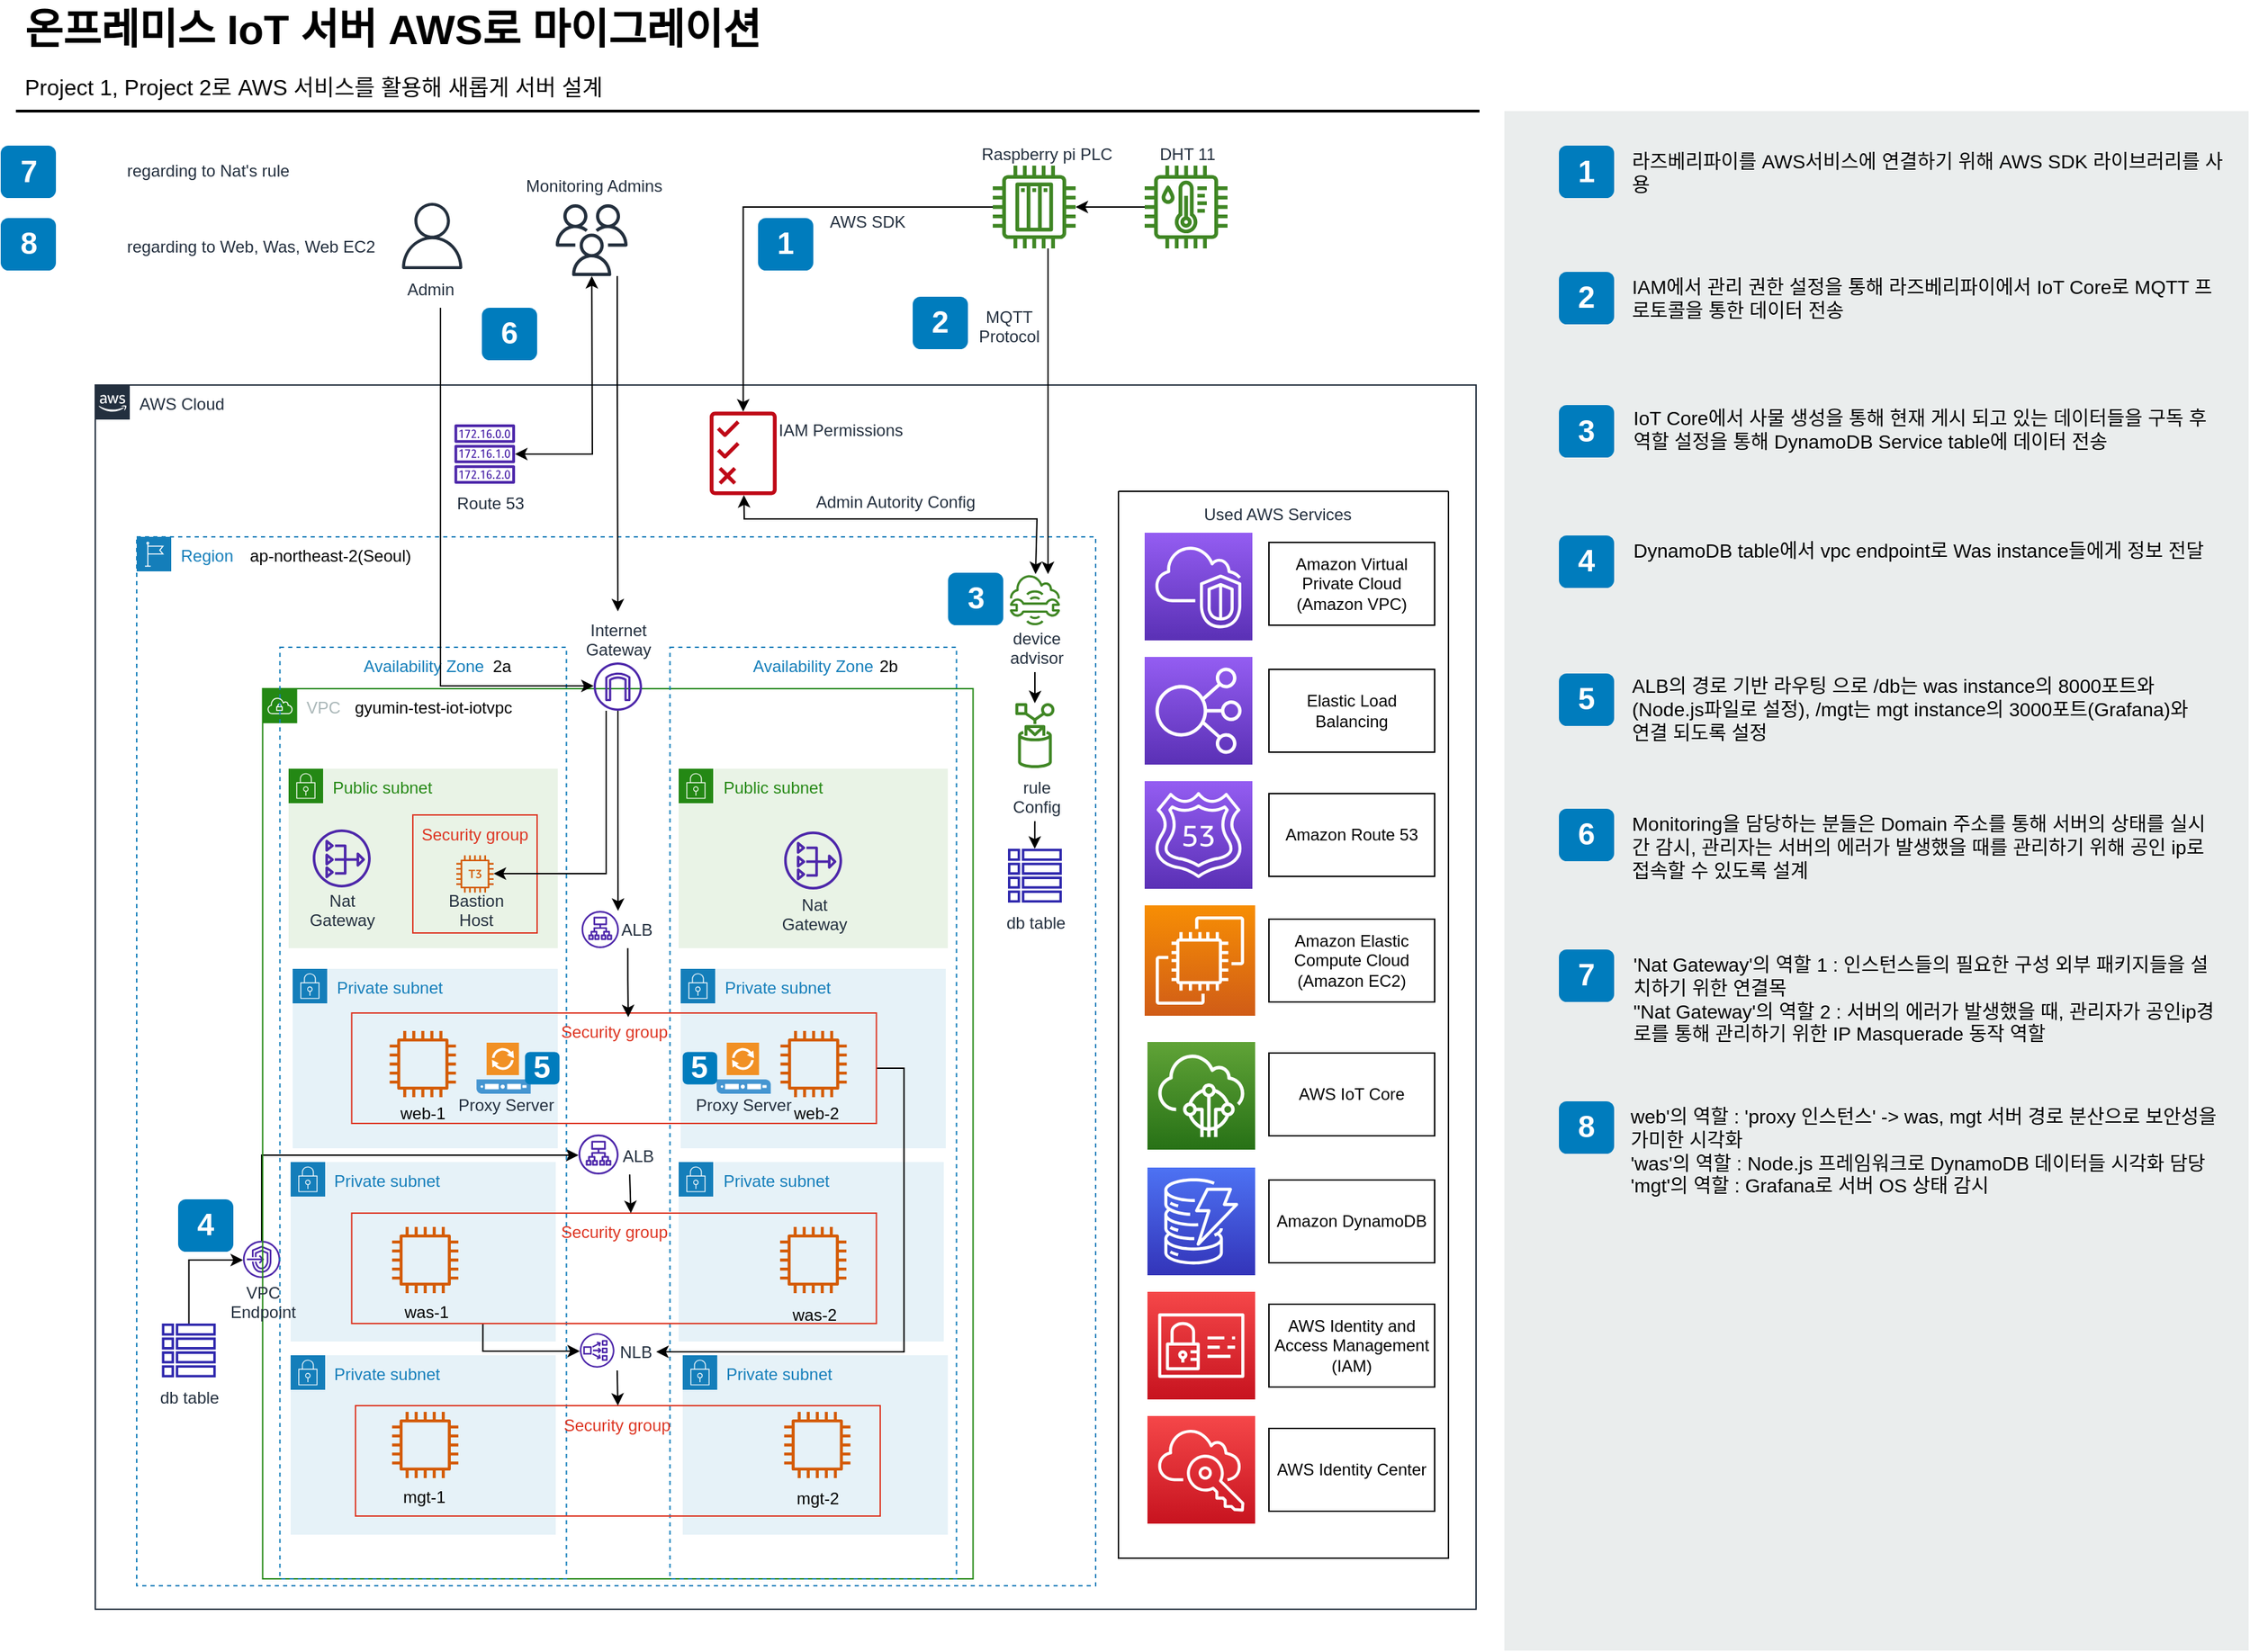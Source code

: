 <mxfile version="21.6.3" type="github">
  <diagram id="Ht1M8jgEwFfnCIfOTk4-" name="Page-1">
    <mxGraphModel dx="2575" dy="1125" grid="1" gridSize="10" guides="1" tooltips="1" connect="1" arrows="1" fold="1" page="1" pageScale="1" pageWidth="1169" pageHeight="827" math="0" shadow="0">
      <root>
        <mxCell id="0" />
        <mxCell id="1" parent="0" />
        <mxCell id="-QjtrjUzRDEMRZ5MF8oH-9" value="1" style="rounded=1;whiteSpace=wrap;html=1;fillColor=#007CBD;strokeColor=none;fontColor=#FFFFFF;fontStyle=1;fontSize=22;" parent="1" vertex="1">
          <mxGeometry x="590" y="222" width="40" height="38" as="geometry" />
        </mxCell>
        <mxCell id="-QjtrjUzRDEMRZ5MF8oH-47" value="온프레미스 IoT 서버 AWS로 마이그레이션" style="text;html=1;resizable=0;points=[];autosize=1;align=left;verticalAlign=top;spacingTop=-4;fontSize=30;fontStyle=1" parent="1" vertex="1">
          <mxGeometry x="56.5" y="64.5" width="590" height="40" as="geometry" />
        </mxCell>
        <mxCell id="-QjtrjUzRDEMRZ5MF8oH-48" value="Project 1, Project 2로 AWS 서비스를 활용해 새롭게 서버 설계" style="text;html=1;resizable=0;points=[];autosize=1;align=left;verticalAlign=top;spacingTop=-4;fontSize=16;" parent="1" vertex="1">
          <mxGeometry x="56.5" y="114.5" width="460" height="30" as="geometry" />
        </mxCell>
        <mxCell id="SCVMTBWpLvtzJIhz15lM-1" value="" style="line;strokeWidth=2;html=1;fontSize=14;" parent="1" vertex="1">
          <mxGeometry x="52.5" y="139.5" width="1060" height="10" as="geometry" />
        </mxCell>
        <mxCell id="7OVz4w7n9kzEPWy-4BBC-3" value="" style="rounded=0;whiteSpace=wrap;html=1;fillColor=#EAEDED;fontSize=22;fontColor=#FFFFFF;strokeColor=none;labelBackgroundColor=none;" parent="1" vertex="1">
          <mxGeometry x="1130.5" y="144.5" width="539" height="1115.5" as="geometry" />
        </mxCell>
        <mxCell id="7OVz4w7n9kzEPWy-4BBC-4" value="1" style="rounded=1;whiteSpace=wrap;html=1;fillColor=#007CBD;strokeColor=none;fontColor=#FFFFFF;fontStyle=1;fontSize=22;labelBackgroundColor=none;" parent="1" vertex="1">
          <mxGeometry x="1170" y="169.5" width="40" height="38" as="geometry" />
        </mxCell>
        <mxCell id="7OVz4w7n9kzEPWy-4BBC-5" value="2" style="rounded=1;whiteSpace=wrap;html=1;fillColor=#007CBD;strokeColor=none;fontColor=#FFFFFF;fontStyle=1;fontSize=22;labelBackgroundColor=none;" parent="1" vertex="1">
          <mxGeometry x="1170" y="261" width="40" height="38" as="geometry" />
        </mxCell>
        <mxCell id="7OVz4w7n9kzEPWy-4BBC-6" value="3" style="rounded=1;whiteSpace=wrap;html=1;fillColor=#007CBD;strokeColor=none;fontColor=#FFFFFF;fontStyle=1;fontSize=22;labelBackgroundColor=none;" parent="1" vertex="1">
          <mxGeometry x="1170" y="357.5" width="40" height="38" as="geometry" />
        </mxCell>
        <mxCell id="7OVz4w7n9kzEPWy-4BBC-7" value="4" style="rounded=1;whiteSpace=wrap;html=1;fillColor=#007CBD;strokeColor=none;fontColor=#FFFFFF;fontStyle=1;fontSize=22;labelBackgroundColor=none;" parent="1" vertex="1">
          <mxGeometry x="1170" y="452" width="40" height="38" as="geometry" />
        </mxCell>
        <mxCell id="7OVz4w7n9kzEPWy-4BBC-8" value="5" style="rounded=1;whiteSpace=wrap;html=1;fillColor=#007CBD;strokeColor=none;fontColor=#FFFFFF;fontStyle=1;fontSize=22;labelBackgroundColor=none;" parent="1" vertex="1">
          <mxGeometry x="1170" y="552" width="40" height="38" as="geometry" />
        </mxCell>
        <mxCell id="7OVz4w7n9kzEPWy-4BBC-9" value="6" style="rounded=1;whiteSpace=wrap;html=1;fillColor=#007CBD;strokeColor=none;fontColor=#FFFFFF;fontStyle=1;fontSize=22;labelBackgroundColor=none;" parent="1" vertex="1">
          <mxGeometry x="1170" y="650" width="40" height="38" as="geometry" />
        </mxCell>
        <mxCell id="7OVz4w7n9kzEPWy-4BBC-10" value="7" style="rounded=1;whiteSpace=wrap;html=1;fillColor=#007CBD;strokeColor=none;fontColor=#FFFFFF;fontStyle=1;fontSize=22;labelBackgroundColor=none;" parent="1" vertex="1">
          <mxGeometry x="1170" y="752" width="40" height="38" as="geometry" />
        </mxCell>
        <mxCell id="7OVz4w7n9kzEPWy-4BBC-11" value="8" style="rounded=1;whiteSpace=wrap;html=1;fillColor=#007CBD;strokeColor=none;fontColor=#FFFFFF;fontStyle=1;fontSize=22;labelBackgroundColor=none;" parent="1" vertex="1">
          <mxGeometry x="1170" y="862" width="40" height="38" as="geometry" />
        </mxCell>
        <mxCell id="RZCS8msr2GIvvRPchReN-28" value="&lt;div style=&quot;text-align: center;&quot;&gt;&lt;span style=&quot;background-color: initial;&quot;&gt;&lt;font color=&quot;#232f3e&quot;&gt;DHT 11&lt;/font&gt;&lt;/span&gt;&lt;/div&gt;" style="text;whiteSpace=wrap;html=1;" parent="1" vertex="1">
          <mxGeometry x="878.75" y="162" width="51.25" height="27" as="geometry" />
        </mxCell>
        <mxCell id="RZCS8msr2GIvvRPchReN-138" value="" style="shape=image;html=1;verticalAlign=top;verticalLabelPosition=bottom;labelBackgroundColor=#ffffff;imageAspect=0;aspect=fixed;image=https://cdn0.iconfinder.com/data/icons/software-engineering-and-video-gaming/512/87_notepad_report_card_result_presentation-128.png" parent="1" vertex="1">
          <mxGeometry x="81.5" y="216.5" width="49" height="49" as="geometry" />
        </mxCell>
        <mxCell id="RZCS8msr2GIvvRPchReN-139" value="&lt;div style=&quot;text-align: center;&quot;&gt;&lt;font color=&quot;#232f3e&quot;&gt;regarding to Web, Was, Web EC2&lt;/font&gt;&lt;/div&gt;" style="text;whiteSpace=wrap;html=1;" parent="1" vertex="1">
          <mxGeometry x="130.5" y="229" width="219.5" height="30" as="geometry" />
        </mxCell>
        <mxCell id="RZCS8msr2GIvvRPchReN-140" value="web&#39;의 역할 : &#39;proxy 인스턴스&#39; -&amp;gt; was, mgt 서버 경로 분산으로 보안성을 가미한 시각화&lt;br&gt;&#39;was&#39;의 역할 : Node.js 프레임워크로 DynamoDB 데이터들 시각화 담당&lt;br&gt;&#39;mgt&#39;의 역할 : Grafana로 서버 OS 상태 감시" style="text;html=1;align=left;verticalAlign=top;spacingTop=-4;fontSize=14;labelBackgroundColor=none;whiteSpace=wrap;" parent="1" vertex="1">
          <mxGeometry x="1219.5" y="862" width="440.5" height="98" as="geometry" />
        </mxCell>
        <mxCell id="RZCS8msr2GIvvRPchReN-143" value="AWS Cloud" style="points=[[0,0],[0.25,0],[0.5,0],[0.75,0],[1,0],[1,0.25],[1,0.5],[1,0.75],[1,1],[0.75,1],[0.5,1],[0.25,1],[0,1],[0,0.75],[0,0.5],[0,0.25]];outlineConnect=0;gradientColor=none;html=1;whiteSpace=wrap;fontSize=12;fontStyle=0;container=1;pointerEvents=0;collapsible=0;recursiveResize=0;shape=mxgraph.aws4.group;grIcon=mxgraph.aws4.group_aws_cloud_alt;strokeColor=#232F3E;fillColor=none;verticalAlign=top;align=left;spacingLeft=30;fontColor=#232F3E;dashed=0;" parent="1" vertex="1">
          <mxGeometry x="110" y="343" width="1000" height="887" as="geometry" />
        </mxCell>
        <mxCell id="RZCS8msr2GIvvRPchReN-144" value="Region" style="points=[[0,0],[0.25,0],[0.5,0],[0.75,0],[1,0],[1,0.25],[1,0.5],[1,0.75],[1,1],[0.75,1],[0.5,1],[0.25,1],[0,1],[0,0.75],[0,0.5],[0,0.25]];outlineConnect=0;gradientColor=none;html=1;whiteSpace=wrap;fontSize=12;fontStyle=0;container=1;pointerEvents=0;collapsible=0;recursiveResize=0;shape=mxgraph.aws4.group;grIcon=mxgraph.aws4.group_region;strokeColor=#147EBA;fillColor=none;verticalAlign=top;align=left;spacingLeft=30;fontColor=#147EBA;dashed=1;" parent="RZCS8msr2GIvvRPchReN-143" vertex="1">
          <mxGeometry x="30" y="110" width="694.5" height="760" as="geometry" />
        </mxCell>
        <mxCell id="RZCS8msr2GIvvRPchReN-195" value="&lt;div style=&quot;text-align: center;&quot;&gt;ap-northeast-2(Seoul)&lt;/div&gt;" style="text;whiteSpace=wrap;html=1;" parent="RZCS8msr2GIvvRPchReN-144" vertex="1">
          <mxGeometry x="80" width="120" height="27" as="geometry" />
        </mxCell>
        <mxCell id="6GPPdsSxO4ECFvlowUeQ-35" style="edgeStyle=orthogonalEdgeStyle;rounded=0;orthogonalLoop=1;jettySize=auto;html=1;" edge="1" parent="RZCS8msr2GIvvRPchReN-144" source="6GPPdsSxO4ECFvlowUeQ-12" target="6GPPdsSxO4ECFvlowUeQ-34">
          <mxGeometry relative="1" as="geometry">
            <Array as="points">
              <mxPoint x="38" y="524" />
            </Array>
          </mxGeometry>
        </mxCell>
        <mxCell id="6GPPdsSxO4ECFvlowUeQ-12" value="" style="sketch=0;outlineConnect=0;fontColor=#232F3E;gradientColor=none;fillColor=#2E27AD;strokeColor=none;dashed=0;verticalLabelPosition=bottom;verticalAlign=top;align=center;html=1;fontSize=12;fontStyle=0;aspect=fixed;pointerEvents=1;shape=mxgraph.aws4.table;" vertex="1" parent="RZCS8msr2GIvvRPchReN-144">
          <mxGeometry x="18.25" y="570" width="39" height="39" as="geometry" />
        </mxCell>
        <mxCell id="6GPPdsSxO4ECFvlowUeQ-21" value="&lt;div style=&quot;text-align: center;&quot;&gt;&lt;font color=&quot;#232f3e&quot;&gt;db table&lt;/font&gt;&lt;/div&gt;" style="text;whiteSpace=wrap;html=1;" vertex="1" parent="RZCS8msr2GIvvRPchReN-144">
          <mxGeometry x="15" y="610" width="45.5" height="27" as="geometry" />
        </mxCell>
        <mxCell id="6GPPdsSxO4ECFvlowUeQ-25" value="" style="sketch=0;outlineConnect=0;fontColor=#232F3E;gradientColor=none;fillColor=#2E27AD;strokeColor=none;dashed=0;verticalLabelPosition=bottom;verticalAlign=top;align=center;html=1;fontSize=12;fontStyle=0;aspect=fixed;pointerEvents=1;shape=mxgraph.aws4.table;" vertex="1" parent="RZCS8msr2GIvvRPchReN-144">
          <mxGeometry x="631" y="226" width="39" height="39" as="geometry" />
        </mxCell>
        <mxCell id="6GPPdsSxO4ECFvlowUeQ-26" value="&lt;div style=&quot;text-align: center;&quot;&gt;&lt;font color=&quot;#232f3e&quot;&gt;db table&lt;/font&gt;&lt;/div&gt;" style="text;whiteSpace=wrap;html=1;" vertex="1" parent="RZCS8msr2GIvvRPchReN-144">
          <mxGeometry x="627.75" y="266" width="45.5" height="27" as="geometry" />
        </mxCell>
        <mxCell id="6GPPdsSxO4ECFvlowUeQ-28" value="" style="sketch=0;outlineConnect=0;fontColor=#232F3E;gradientColor=none;fillColor=#3F8624;strokeColor=none;dashed=0;verticalLabelPosition=bottom;verticalAlign=top;align=center;html=1;fontSize=12;fontStyle=0;aspect=fixed;pointerEvents=1;shape=mxgraph.aws4.iot_core_device_advisor;" vertex="1" parent="RZCS8msr2GIvvRPchReN-144">
          <mxGeometry x="632.23" y="27" width="36.53" height="37" as="geometry" />
        </mxCell>
        <mxCell id="6GPPdsSxO4ECFvlowUeQ-88" style="edgeStyle=orthogonalEdgeStyle;rounded=0;orthogonalLoop=1;jettySize=auto;html=1;exitX=0.5;exitY=1;exitDx=0;exitDy=0;" edge="1" parent="RZCS8msr2GIvvRPchReN-144" source="6GPPdsSxO4ECFvlowUeQ-29" target="6GPPdsSxO4ECFvlowUeQ-87">
          <mxGeometry relative="1" as="geometry" />
        </mxCell>
        <mxCell id="6GPPdsSxO4ECFvlowUeQ-29" value="&lt;div style=&quot;text-align: center;&quot;&gt;&lt;font color=&quot;#232f3e&quot;&gt;device advisor&lt;/font&gt;&lt;/div&gt;" style="text;whiteSpace=wrap;html=1;" vertex="1" parent="RZCS8msr2GIvvRPchReN-144">
          <mxGeometry x="627.74" y="60" width="45.5" height="38" as="geometry" />
        </mxCell>
        <mxCell id="6GPPdsSxO4ECFvlowUeQ-73" style="edgeStyle=orthogonalEdgeStyle;rounded=0;orthogonalLoop=1;jettySize=auto;html=1;" edge="1" parent="RZCS8msr2GIvvRPchReN-144" source="6GPPdsSxO4ECFvlowUeQ-34" target="6GPPdsSxO4ECFvlowUeQ-51">
          <mxGeometry relative="1" as="geometry">
            <Array as="points">
              <mxPoint x="91" y="448" />
            </Array>
          </mxGeometry>
        </mxCell>
        <mxCell id="6GPPdsSxO4ECFvlowUeQ-34" value="" style="sketch=0;outlineConnect=0;fontColor=#232F3E;gradientColor=none;fillColor=#4D27AA;strokeColor=none;dashed=0;verticalLabelPosition=bottom;verticalAlign=top;align=center;html=1;fontSize=12;fontStyle=0;aspect=fixed;pointerEvents=1;shape=mxgraph.aws4.endpoints;" vertex="1" parent="RZCS8msr2GIvvRPchReN-144">
          <mxGeometry x="77" y="510" width="27" height="27" as="geometry" />
        </mxCell>
        <mxCell id="RZCS8msr2GIvvRPchReN-150" value="VPC" style="points=[[0,0],[0.25,0],[0.5,0],[0.75,0],[1,0],[1,0.25],[1,0.5],[1,0.75],[1,1],[0.75,1],[0.5,1],[0.25,1],[0,1],[0,0.75],[0,0.5],[0,0.25]];outlineConnect=0;gradientColor=none;html=1;whiteSpace=wrap;fontSize=12;fontStyle=0;container=1;pointerEvents=0;collapsible=0;recursiveResize=0;shape=mxgraph.aws4.group;grIcon=mxgraph.aws4.group_vpc;strokeColor=#248814;fillColor=none;verticalAlign=top;align=left;spacingLeft=30;fontColor=#AAB7B8;dashed=0;" parent="RZCS8msr2GIvvRPchReN-144" vertex="1">
          <mxGeometry x="91.22" y="110" width="514.5" height="645" as="geometry" />
        </mxCell>
        <mxCell id="RZCS8msr2GIvvRPchReN-146" value="Availability Zone" style="fillColor=none;strokeColor=#147EBA;dashed=1;verticalAlign=top;fontStyle=0;fontColor=#147EBA;whiteSpace=wrap;html=1;" parent="RZCS8msr2GIvvRPchReN-150" vertex="1">
          <mxGeometry x="12.51" y="-30" width="207.5" height="675" as="geometry" />
        </mxCell>
        <mxCell id="RZCS8msr2GIvvRPchReN-147" value="Public subnet" style="points=[[0,0],[0.25,0],[0.5,0],[0.75,0],[1,0],[1,0.25],[1,0.5],[1,0.75],[1,1],[0.75,1],[0.5,1],[0.25,1],[0,1],[0,0.75],[0,0.5],[0,0.25]];outlineConnect=0;gradientColor=none;html=1;whiteSpace=wrap;fontSize=12;fontStyle=0;container=1;pointerEvents=0;collapsible=0;recursiveResize=0;shape=mxgraph.aws4.group;grIcon=mxgraph.aws4.group_security_group;grStroke=0;strokeColor=#248814;fillColor=#E9F3E6;verticalAlign=top;align=left;spacingLeft=30;fontColor=#248814;dashed=0;" parent="RZCS8msr2GIvvRPchReN-150" vertex="1">
          <mxGeometry x="18.79" y="58" width="194.93" height="130" as="geometry" />
        </mxCell>
        <mxCell id="RZCS8msr2GIvvRPchReN-151" value="" style="sketch=0;outlineConnect=0;fontColor=#232F3E;gradientColor=none;fillColor=#4D27AA;strokeColor=none;dashed=0;verticalLabelPosition=bottom;verticalAlign=top;align=center;html=1;fontSize=12;fontStyle=0;aspect=fixed;pointerEvents=1;shape=mxgraph.aws4.nat_gateway;" parent="RZCS8msr2GIvvRPchReN-147" vertex="1">
          <mxGeometry x="17.47" y="44" width="42" height="42" as="geometry" />
        </mxCell>
        <mxCell id="RZCS8msr2GIvvRPchReN-152" value="Private subnet" style="points=[[0,0],[0.25,0],[0.5,0],[0.75,0],[1,0],[1,0.25],[1,0.5],[1,0.75],[1,1],[0.75,1],[0.5,1],[0.25,1],[0,1],[0,0.75],[0,0.5],[0,0.25]];outlineConnect=0;gradientColor=none;html=1;whiteSpace=wrap;fontSize=12;fontStyle=0;container=1;pointerEvents=0;collapsible=0;recursiveResize=0;shape=mxgraph.aws4.group;grIcon=mxgraph.aws4.group_security_group;grStroke=0;strokeColor=#147EBA;fillColor=#E6F2F8;verticalAlign=top;align=left;spacingLeft=30;fontColor=#147EBA;dashed=0;" parent="RZCS8msr2GIvvRPchReN-150" vertex="1">
          <mxGeometry x="21.72" y="203" width="192" height="130" as="geometry" />
        </mxCell>
        <mxCell id="RZCS8msr2GIvvRPchReN-175" value="" style="sketch=0;outlineConnect=0;fontColor=#232F3E;gradientColor=none;fillColor=#D45B07;strokeColor=none;dashed=0;verticalLabelPosition=bottom;verticalAlign=top;align=center;html=1;fontSize=12;fontStyle=0;aspect=fixed;pointerEvents=1;shape=mxgraph.aws4.instance2;" parent="RZCS8msr2GIvvRPchReN-152" vertex="1">
          <mxGeometry x="70.28" y="45" width="48" height="48" as="geometry" />
        </mxCell>
        <mxCell id="6GPPdsSxO4ECFvlowUeQ-4" value="&lt;div style=&quot;text-align: center;&quot;&gt;web-1&lt;br&gt;&lt;/div&gt;" style="text;whiteSpace=wrap;html=1;" vertex="1" parent="RZCS8msr2GIvvRPchReN-152">
          <mxGeometry x="76.53" y="91" width="35.5" height="27" as="geometry" />
        </mxCell>
        <mxCell id="RZCS8msr2GIvvRPchReN-153" value="Private subnet" style="points=[[0,0],[0.25,0],[0.5,0],[0.75,0],[1,0],[1,0.25],[1,0.5],[1,0.75],[1,1],[0.75,1],[0.5,1],[0.25,1],[0,1],[0,0.75],[0,0.5],[0,0.25]];outlineConnect=0;gradientColor=none;html=1;whiteSpace=wrap;fontSize=12;fontStyle=0;container=1;pointerEvents=0;collapsible=0;recursiveResize=0;shape=mxgraph.aws4.group;grIcon=mxgraph.aws4.group_security_group;grStroke=0;strokeColor=#147EBA;fillColor=#E6F2F8;verticalAlign=top;align=left;spacingLeft=30;fontColor=#147EBA;dashed=0;" parent="RZCS8msr2GIvvRPchReN-150" vertex="1">
          <mxGeometry x="20.26" y="343" width="192" height="130" as="geometry" />
        </mxCell>
        <mxCell id="RZCS8msr2GIvvRPchReN-176" value="" style="sketch=0;outlineConnect=0;fontColor=#232F3E;gradientColor=none;fillColor=#D45B07;strokeColor=none;dashed=0;verticalLabelPosition=bottom;verticalAlign=top;align=center;html=1;fontSize=12;fontStyle=0;aspect=fixed;pointerEvents=1;shape=mxgraph.aws4.instance2;" parent="RZCS8msr2GIvvRPchReN-153" vertex="1">
          <mxGeometry x="73.46" y="47" width="48" height="48" as="geometry" />
        </mxCell>
        <mxCell id="6GPPdsSxO4ECFvlowUeQ-9" value="&lt;div style=&quot;text-align: center;&quot;&gt;was-1&lt;/div&gt;" style="text;whiteSpace=wrap;html=1;" vertex="1" parent="RZCS8msr2GIvvRPchReN-153">
          <mxGeometry x="80.08" y="95" width="35.92" height="27" as="geometry" />
        </mxCell>
        <mxCell id="RZCS8msr2GIvvRPchReN-154" value="Private subnet" style="points=[[0,0],[0.25,0],[0.5,0],[0.75,0],[1,0],[1,0.25],[1,0.5],[1,0.75],[1,1],[0.75,1],[0.5,1],[0.25,1],[0,1],[0,0.75],[0,0.5],[0,0.25]];outlineConnect=0;gradientColor=none;html=1;whiteSpace=wrap;fontSize=12;fontStyle=0;container=1;pointerEvents=0;collapsible=0;recursiveResize=0;shape=mxgraph.aws4.group;grIcon=mxgraph.aws4.group_security_group;grStroke=0;strokeColor=#147EBA;fillColor=#E6F2F8;verticalAlign=top;align=left;spacingLeft=30;fontColor=#147EBA;dashed=0;" parent="RZCS8msr2GIvvRPchReN-150" vertex="1">
          <mxGeometry x="20.26" y="483" width="192" height="130" as="geometry" />
        </mxCell>
        <mxCell id="RZCS8msr2GIvvRPchReN-177" value="" style="sketch=0;outlineConnect=0;fontColor=#232F3E;gradientColor=none;fillColor=#D45B07;strokeColor=none;dashed=0;verticalLabelPosition=bottom;verticalAlign=top;align=center;html=1;fontSize=12;fontStyle=0;aspect=fixed;pointerEvents=1;shape=mxgraph.aws4.instance2;" parent="RZCS8msr2GIvvRPchReN-154" vertex="1">
          <mxGeometry x="73.46" y="41" width="48" height="48" as="geometry" />
        </mxCell>
        <mxCell id="6GPPdsSxO4ECFvlowUeQ-37" value="&lt;div style=&quot;text-align: center;&quot;&gt;mgt&lt;span style=&quot;background-color: initial;&quot;&gt;-1&lt;/span&gt;&lt;/div&gt;" style="text;whiteSpace=wrap;html=1;" vertex="1" parent="RZCS8msr2GIvvRPchReN-154">
          <mxGeometry x="79.5" y="89" width="35.92" height="27" as="geometry" />
        </mxCell>
        <mxCell id="RZCS8msr2GIvvRPchReN-167" value="" style="sketch=0;outlineConnect=0;fontColor=#232F3E;gradientColor=none;fillColor=#4D27AA;strokeColor=none;dashed=0;verticalLabelPosition=bottom;verticalAlign=top;align=center;html=1;fontSize=12;fontStyle=0;aspect=fixed;pointerEvents=1;shape=mxgraph.aws4.application_load_balancer;" parent="RZCS8msr2GIvvRPchReN-150" vertex="1">
          <mxGeometry x="231" y="161" width="27" height="27" as="geometry" />
        </mxCell>
        <mxCell id="RZCS8msr2GIvvRPchReN-178" value="Availability Zone" style="fillColor=none;strokeColor=#147EBA;dashed=1;verticalAlign=top;fontStyle=0;fontColor=#147EBA;whiteSpace=wrap;html=1;" parent="RZCS8msr2GIvvRPchReN-150" vertex="1">
          <mxGeometry x="295" y="-30" width="207.5" height="675" as="geometry" />
        </mxCell>
        <mxCell id="RZCS8msr2GIvvRPchReN-187" value="Public subnet" style="points=[[0,0],[0.25,0],[0.5,0],[0.75,0],[1,0],[1,0.25],[1,0.5],[1,0.75],[1,1],[0.75,1],[0.5,1],[0.25,1],[0,1],[0,0.75],[0,0.5],[0,0.25]];outlineConnect=0;gradientColor=none;html=1;whiteSpace=wrap;fontSize=12;fontStyle=0;container=1;pointerEvents=0;collapsible=0;recursiveResize=0;shape=mxgraph.aws4.group;grIcon=mxgraph.aws4.group_security_group;grStroke=0;strokeColor=#248814;fillColor=#E9F3E6;verticalAlign=top;align=left;spacingLeft=30;fontColor=#248814;dashed=0;" parent="RZCS8msr2GIvvRPchReN-150" vertex="1">
          <mxGeometry x="301.28" y="58" width="194.93" height="130" as="geometry" />
        </mxCell>
        <mxCell id="RZCS8msr2GIvvRPchReN-188" value="" style="sketch=0;outlineConnect=0;fontColor=#232F3E;gradientColor=none;fillColor=#4D27AA;strokeColor=none;dashed=0;verticalLabelPosition=bottom;verticalAlign=top;align=center;html=1;fontSize=12;fontStyle=0;aspect=fixed;pointerEvents=1;shape=mxgraph.aws4.nat_gateway;" parent="RZCS8msr2GIvvRPchReN-187" vertex="1">
          <mxGeometry x="76.39" y="45.5" width="42" height="42" as="geometry" />
        </mxCell>
        <mxCell id="6GPPdsSxO4ECFvlowUeQ-92" value="&lt;div style=&quot;text-align: center;&quot;&gt;&lt;font color=&quot;#232f3e&quot;&gt;Nat Gateway&lt;/font&gt;&lt;/div&gt;" style="text;whiteSpace=wrap;html=1;" vertex="1" parent="RZCS8msr2GIvvRPchReN-187">
          <mxGeometry x="67.39" y="85" width="60" height="37" as="geometry" />
        </mxCell>
        <mxCell id="RZCS8msr2GIvvRPchReN-189" value="Private subnet" style="points=[[0,0],[0.25,0],[0.5,0],[0.75,0],[1,0],[1,0.25],[1,0.5],[1,0.75],[1,1],[0.75,1],[0.5,1],[0.25,1],[0,1],[0,0.75],[0,0.5],[0,0.25]];outlineConnect=0;gradientColor=none;html=1;whiteSpace=wrap;fontSize=12;fontStyle=0;container=1;pointerEvents=0;collapsible=0;recursiveResize=0;shape=mxgraph.aws4.group;grIcon=mxgraph.aws4.group_security_group;grStroke=0;strokeColor=#147EBA;fillColor=#E6F2F8;verticalAlign=top;align=left;spacingLeft=30;fontColor=#147EBA;dashed=0;" parent="RZCS8msr2GIvvRPchReN-150" vertex="1">
          <mxGeometry x="302.74" y="203" width="192" height="130" as="geometry" />
        </mxCell>
        <mxCell id="RZCS8msr2GIvvRPchReN-190" value="" style="sketch=0;outlineConnect=0;fontColor=#232F3E;gradientColor=none;fillColor=#D45B07;strokeColor=none;dashed=0;verticalLabelPosition=bottom;verticalAlign=top;align=center;html=1;fontSize=12;fontStyle=0;aspect=fixed;pointerEvents=1;shape=mxgraph.aws4.instance2;" parent="RZCS8msr2GIvvRPchReN-189" vertex="1">
          <mxGeometry x="72.28" y="45" width="48" height="48" as="geometry" />
        </mxCell>
        <mxCell id="6GPPdsSxO4ECFvlowUeQ-5" value="&lt;div style=&quot;text-align: center;&quot;&gt;web-2&lt;br&gt;&lt;/div&gt;" style="text;whiteSpace=wrap;html=1;" vertex="1" parent="RZCS8msr2GIvvRPchReN-189">
          <mxGeometry x="79.72" y="91" width="35.5" height="27" as="geometry" />
        </mxCell>
        <mxCell id="RZCS8msr2GIvvRPchReN-191" value="Private subnet" style="points=[[0,0],[0.25,0],[0.5,0],[0.75,0],[1,0],[1,0.25],[1,0.5],[1,0.75],[1,1],[0.75,1],[0.5,1],[0.25,1],[0,1],[0,0.75],[0,0.5],[0,0.25]];outlineConnect=0;gradientColor=none;html=1;whiteSpace=wrap;fontSize=12;fontStyle=0;container=1;pointerEvents=0;collapsible=0;recursiveResize=0;shape=mxgraph.aws4.group;grIcon=mxgraph.aws4.group_security_group;grStroke=0;strokeColor=#147EBA;fillColor=#E6F2F8;verticalAlign=top;align=left;spacingLeft=30;fontColor=#147EBA;dashed=0;" parent="RZCS8msr2GIvvRPchReN-150" vertex="1">
          <mxGeometry x="301.28" y="343" width="192" height="130" as="geometry" />
        </mxCell>
        <mxCell id="RZCS8msr2GIvvRPchReN-192" value="" style="sketch=0;outlineConnect=0;fontColor=#232F3E;gradientColor=none;fillColor=#D45B07;strokeColor=none;dashed=0;verticalLabelPosition=bottom;verticalAlign=top;align=center;html=1;fontSize=12;fontStyle=0;aspect=fixed;pointerEvents=1;shape=mxgraph.aws4.instance2;" parent="RZCS8msr2GIvvRPchReN-191" vertex="1">
          <mxGeometry x="73.46" y="47" width="48" height="48" as="geometry" />
        </mxCell>
        <mxCell id="RZCS8msr2GIvvRPchReN-193" value="Private subnet" style="points=[[0,0],[0.25,0],[0.5,0],[0.75,0],[1,0],[1,0.25],[1,0.5],[1,0.75],[1,1],[0.75,1],[0.5,1],[0.25,1],[0,1],[0,0.75],[0,0.5],[0,0.25]];outlineConnect=0;gradientColor=none;html=1;whiteSpace=wrap;fontSize=12;fontStyle=0;container=1;pointerEvents=0;collapsible=0;recursiveResize=0;shape=mxgraph.aws4.group;grIcon=mxgraph.aws4.group_security_group;grStroke=0;strokeColor=#147EBA;fillColor=#E6F2F8;verticalAlign=top;align=left;spacingLeft=30;fontColor=#147EBA;dashed=0;" parent="RZCS8msr2GIvvRPchReN-150" vertex="1">
          <mxGeometry x="304.21" y="483" width="192" height="130" as="geometry" />
        </mxCell>
        <mxCell id="RZCS8msr2GIvvRPchReN-194" value="" style="sketch=0;outlineConnect=0;fontColor=#232F3E;gradientColor=none;fillColor=#D45B07;strokeColor=none;dashed=0;verticalLabelPosition=bottom;verticalAlign=top;align=center;html=1;fontSize=12;fontStyle=0;aspect=fixed;pointerEvents=1;shape=mxgraph.aws4.instance2;" parent="RZCS8msr2GIvvRPchReN-193" vertex="1">
          <mxGeometry x="73.46" y="41" width="48" height="48" as="geometry" />
        </mxCell>
        <mxCell id="6GPPdsSxO4ECFvlowUeQ-38" value="&lt;div style=&quot;text-align: center;&quot;&gt;mgt&lt;span style=&quot;background-color: initial;&quot;&gt;-2&lt;/span&gt;&lt;/div&gt;" style="text;whiteSpace=wrap;html=1;" vertex="1" parent="RZCS8msr2GIvvRPchReN-193">
          <mxGeometry x="81.04" y="90" width="35.92" height="27" as="geometry" />
        </mxCell>
        <mxCell id="6GPPdsSxO4ECFvlowUeQ-1" value="&lt;div style=&quot;text-align: center;&quot;&gt;2a&lt;/div&gt;" style="text;whiteSpace=wrap;html=1;" vertex="1" parent="RZCS8msr2GIvvRPchReN-150">
          <mxGeometry x="164.5" y="-30" width="20" height="27" as="geometry" />
        </mxCell>
        <mxCell id="6GPPdsSxO4ECFvlowUeQ-3" value="&lt;div style=&quot;text-align: center;&quot;&gt;gyumin-test-iot-iotvpc&lt;br&gt;&lt;/div&gt;" style="text;whiteSpace=wrap;html=1;" vertex="1" parent="RZCS8msr2GIvvRPchReN-150">
          <mxGeometry x="64.5" width="125.5" height="27" as="geometry" />
        </mxCell>
        <mxCell id="6GPPdsSxO4ECFvlowUeQ-74" style="edgeStyle=orthogonalEdgeStyle;rounded=0;orthogonalLoop=1;jettySize=auto;html=1;exitX=1;exitY=0.5;exitDx=0;exitDy=0;entryX=1;entryY=0.5;entryDx=0;entryDy=0;" edge="1" parent="RZCS8msr2GIvvRPchReN-150" source="6GPPdsSxO4ECFvlowUeQ-7" target="6GPPdsSxO4ECFvlowUeQ-54">
          <mxGeometry relative="1" as="geometry" />
        </mxCell>
        <mxCell id="6GPPdsSxO4ECFvlowUeQ-7" value="Security group" style="fillColor=none;strokeColor=#DD3522;verticalAlign=top;fontStyle=0;fontColor=#DD3522;whiteSpace=wrap;html=1;" vertex="1" parent="RZCS8msr2GIvvRPchReN-150">
          <mxGeometry x="64.5" y="235" width="380" height="80" as="geometry" />
        </mxCell>
        <mxCell id="6GPPdsSxO4ECFvlowUeQ-36" value="&lt;div style=&quot;text-align: center;&quot;&gt;was-2&lt;/div&gt;" style="text;whiteSpace=wrap;html=1;" vertex="1" parent="RZCS8msr2GIvvRPchReN-150">
          <mxGeometry x="382.25" y="440" width="35.92" height="27" as="geometry" />
        </mxCell>
        <mxCell id="6GPPdsSxO4ECFvlowUeQ-79" style="edgeStyle=orthogonalEdgeStyle;rounded=0;orthogonalLoop=1;jettySize=auto;html=1;exitX=0.25;exitY=1;exitDx=0;exitDy=0;" edge="1" parent="RZCS8msr2GIvvRPchReN-150" source="6GPPdsSxO4ECFvlowUeQ-39" target="6GPPdsSxO4ECFvlowUeQ-50">
          <mxGeometry relative="1" as="geometry">
            <Array as="points">
              <mxPoint x="159" y="480" />
            </Array>
          </mxGeometry>
        </mxCell>
        <mxCell id="6GPPdsSxO4ECFvlowUeQ-39" value="Security group" style="fillColor=none;strokeColor=#DD3522;verticalAlign=top;fontStyle=0;fontColor=#DD3522;whiteSpace=wrap;html=1;" vertex="1" parent="RZCS8msr2GIvvRPchReN-150">
          <mxGeometry x="64.5" y="380" width="380" height="80" as="geometry" />
        </mxCell>
        <mxCell id="6GPPdsSxO4ECFvlowUeQ-40" value="Security group" style="fillColor=none;strokeColor=#DD3522;verticalAlign=top;fontStyle=0;fontColor=#DD3522;whiteSpace=wrap;html=1;" vertex="1" parent="RZCS8msr2GIvvRPchReN-150">
          <mxGeometry x="67.25" y="519.5" width="380" height="80" as="geometry" />
        </mxCell>
        <mxCell id="6GPPdsSxO4ECFvlowUeQ-2" value="&lt;div style=&quot;text-align: center;&quot;&gt;2b&lt;/div&gt;" style="text;whiteSpace=wrap;html=1;" vertex="1" parent="RZCS8msr2GIvvRPchReN-150">
          <mxGeometry x="444.5" y="-30" width="20" height="27" as="geometry" />
        </mxCell>
        <mxCell id="6GPPdsSxO4ECFvlowUeQ-50" value="" style="sketch=0;outlineConnect=0;fontColor=#232F3E;gradientColor=none;fillColor=#4D27AA;strokeColor=none;dashed=0;verticalLabelPosition=bottom;verticalAlign=top;align=center;html=1;fontSize=12;fontStyle=0;aspect=fixed;pointerEvents=1;shape=mxgraph.aws4.network_load_balancer;" vertex="1" parent="RZCS8msr2GIvvRPchReN-150">
          <mxGeometry x="229.75" y="467" width="25" height="25" as="geometry" />
        </mxCell>
        <mxCell id="6GPPdsSxO4ECFvlowUeQ-51" value="" style="sketch=0;outlineConnect=0;fontColor=#232F3E;gradientColor=none;fillColor=#4D27AA;strokeColor=none;dashed=0;verticalLabelPosition=bottom;verticalAlign=top;align=center;html=1;fontSize=12;fontStyle=0;aspect=fixed;pointerEvents=1;shape=mxgraph.aws4.application_load_balancer;" vertex="1" parent="RZCS8msr2GIvvRPchReN-150">
          <mxGeometry x="228.75" y="323" width="29" height="29" as="geometry" />
        </mxCell>
        <mxCell id="6GPPdsSxO4ECFvlowUeQ-71" style="edgeStyle=orthogonalEdgeStyle;rounded=0;orthogonalLoop=1;jettySize=auto;html=1;exitX=0.25;exitY=1;exitDx=0;exitDy=0;entryX=0.527;entryY=0.038;entryDx=0;entryDy=0;entryPerimeter=0;" edge="1" parent="RZCS8msr2GIvvRPchReN-150" source="6GPPdsSxO4ECFvlowUeQ-52" target="6GPPdsSxO4ECFvlowUeQ-7">
          <mxGeometry relative="1" as="geometry" />
        </mxCell>
        <mxCell id="6GPPdsSxO4ECFvlowUeQ-52" value="&lt;div style=&quot;text-align: center;&quot;&gt;&lt;font color=&quot;#232f3e&quot;&gt;ALB&lt;/font&gt;&lt;/div&gt;" style="text;whiteSpace=wrap;html=1;" vertex="1" parent="RZCS8msr2GIvvRPchReN-150">
          <mxGeometry x="257.38" y="161" width="28.25" height="27" as="geometry" />
        </mxCell>
        <mxCell id="6GPPdsSxO4ECFvlowUeQ-72" style="edgeStyle=orthogonalEdgeStyle;rounded=0;orthogonalLoop=1;jettySize=auto;html=1;exitX=0.25;exitY=1;exitDx=0;exitDy=0;entryX=0.532;entryY=0;entryDx=0;entryDy=0;entryPerimeter=0;" edge="1" parent="RZCS8msr2GIvvRPchReN-150" source="6GPPdsSxO4ECFvlowUeQ-53" target="6GPPdsSxO4ECFvlowUeQ-39">
          <mxGeometry relative="1" as="geometry" />
        </mxCell>
        <mxCell id="6GPPdsSxO4ECFvlowUeQ-53" value="&lt;div style=&quot;text-align: center;&quot;&gt;&lt;font color=&quot;#232f3e&quot;&gt;ALB&lt;/font&gt;&lt;/div&gt;" style="text;whiteSpace=wrap;html=1;" vertex="1" parent="RZCS8msr2GIvvRPchReN-150">
          <mxGeometry x="258.75" y="325" width="28.25" height="27" as="geometry" />
        </mxCell>
        <mxCell id="6GPPdsSxO4ECFvlowUeQ-61" style="edgeStyle=orthogonalEdgeStyle;rounded=0;orthogonalLoop=1;jettySize=auto;html=1;exitX=0;exitY=1;exitDx=0;exitDy=0;entryX=0.5;entryY=0;entryDx=0;entryDy=0;" edge="1" parent="RZCS8msr2GIvvRPchReN-150" source="6GPPdsSxO4ECFvlowUeQ-54" target="6GPPdsSxO4ECFvlowUeQ-40">
          <mxGeometry relative="1" as="geometry" />
        </mxCell>
        <mxCell id="6GPPdsSxO4ECFvlowUeQ-54" value="&lt;div style=&quot;text-align: center;&quot;&gt;&lt;font color=&quot;#232f3e&quot;&gt;NLB&lt;/font&gt;&lt;/div&gt;" style="text;whiteSpace=wrap;html=1;" vertex="1" parent="RZCS8msr2GIvvRPchReN-150">
          <mxGeometry x="256.75" y="467" width="28.25" height="27" as="geometry" />
        </mxCell>
        <mxCell id="6GPPdsSxO4ECFvlowUeQ-91" value="&lt;div style=&quot;text-align: center;&quot;&gt;&lt;font color=&quot;#232f3e&quot;&gt;Nat Gateway&lt;/font&gt;&lt;/div&gt;" style="text;whiteSpace=wrap;html=1;" vertex="1" parent="RZCS8msr2GIvvRPchReN-150">
          <mxGeometry x="27.25" y="140" width="60" height="37" as="geometry" />
        </mxCell>
        <mxCell id="6GPPdsSxO4ECFvlowUeQ-112" value="&lt;div style=&quot;text-align: center;&quot;&gt;&lt;font color=&quot;#232f3e&quot;&gt;VPC Endpoint&lt;/font&gt;&lt;/div&gt;" style="text;whiteSpace=wrap;html=1;" vertex="1" parent="RZCS8msr2GIvvRPchReN-150">
          <mxGeometry x="-25.24" y="424" width="45.5" height="43" as="geometry" />
        </mxCell>
        <mxCell id="6GPPdsSxO4ECFvlowUeQ-121" value="" style="shadow=0;dashed=0;html=1;strokeColor=none;fillColor=#4495D1;labelPosition=center;verticalLabelPosition=bottom;verticalAlign=top;align=center;outlineConnect=0;shape=mxgraph.veeam.proxy_server;" vertex="1" parent="RZCS8msr2GIvvRPchReN-150">
          <mxGeometry x="154.89" y="256.5" width="39.22" height="37" as="geometry" />
        </mxCell>
        <mxCell id="6GPPdsSxO4ECFvlowUeQ-122" value="" style="shadow=0;dashed=0;html=1;strokeColor=none;fillColor=#4495D1;labelPosition=center;verticalLabelPosition=bottom;verticalAlign=top;align=center;outlineConnect=0;shape=mxgraph.veeam.proxy_server;" vertex="1" parent="RZCS8msr2GIvvRPchReN-150">
          <mxGeometry x="328.78" y="256.5" width="39.22" height="37" as="geometry" />
        </mxCell>
        <mxCell id="6GPPdsSxO4ECFvlowUeQ-123" value="&lt;div style=&quot;text-align: center;&quot;&gt;&lt;font color=&quot;#232f3e&quot;&gt;Proxy Server&lt;/font&gt;&lt;/div&gt;" style="text;whiteSpace=wrap;html=1;" vertex="1" parent="RZCS8msr2GIvvRPchReN-150">
          <mxGeometry x="139.97" y="288" width="73.75" height="27" as="geometry" />
        </mxCell>
        <mxCell id="6GPPdsSxO4ECFvlowUeQ-124" value="&lt;div style=&quot;text-align: center;&quot;&gt;&lt;font color=&quot;#232f3e&quot;&gt;Proxy Server&lt;/font&gt;&lt;/div&gt;" style="text;whiteSpace=wrap;html=1;" vertex="1" parent="RZCS8msr2GIvvRPchReN-150">
          <mxGeometry x="311.52" y="288" width="73.75" height="27" as="geometry" />
        </mxCell>
        <mxCell id="6GPPdsSxO4ECFvlowUeQ-116" value="5" style="rounded=1;whiteSpace=wrap;html=1;fillColor=#007CBD;strokeColor=none;fontColor=#FFFFFF;fontStyle=1;fontSize=22;labelBackgroundColor=none;" vertex="1" parent="RZCS8msr2GIvvRPchReN-150">
          <mxGeometry x="304.21" y="263.25" width="25" height="23.5" as="geometry" />
        </mxCell>
        <mxCell id="6GPPdsSxO4ECFvlowUeQ-126" value="5" style="rounded=1;whiteSpace=wrap;html=1;fillColor=#007CBD;strokeColor=none;fontColor=#FFFFFF;fontStyle=1;fontSize=22;labelBackgroundColor=none;" vertex="1" parent="RZCS8msr2GIvvRPchReN-150">
          <mxGeometry x="190.0" y="263.25" width="25" height="23.5" as="geometry" />
        </mxCell>
        <mxCell id="6GPPdsSxO4ECFvlowUeQ-143" value="Security group" style="fillColor=none;strokeColor=#DD3522;verticalAlign=top;fontStyle=0;fontColor=#DD3522;whiteSpace=wrap;html=1;" vertex="1" parent="RZCS8msr2GIvvRPchReN-150">
          <mxGeometry x="108.78" y="91.5" width="90" height="85.5" as="geometry" />
        </mxCell>
        <mxCell id="6GPPdsSxO4ECFvlowUeQ-146" value="" style="sketch=0;outlineConnect=0;fontColor=#232F3E;gradientColor=none;fillColor=#D45B07;strokeColor=none;dashed=0;verticalLabelPosition=bottom;verticalAlign=top;align=center;html=1;fontSize=12;fontStyle=0;aspect=fixed;pointerEvents=1;shape=mxgraph.aws4.t3_instance;" vertex="1" parent="RZCS8msr2GIvvRPchReN-150">
          <mxGeometry x="140.28" y="120.75" width="27" height="27" as="geometry" />
        </mxCell>
        <mxCell id="6GPPdsSxO4ECFvlowUeQ-147" value="&lt;div style=&quot;text-align: center;&quot;&gt;&lt;font color=&quot;#232f3e&quot;&gt;Bastion Host&lt;/font&gt;&lt;/div&gt;" style="text;whiteSpace=wrap;html=1;" vertex="1" parent="RZCS8msr2GIvvRPchReN-150">
          <mxGeometry x="123.78" y="140" width="60" height="37" as="geometry" />
        </mxCell>
        <mxCell id="6GPPdsSxO4ECFvlowUeQ-68" style="edgeStyle=orthogonalEdgeStyle;rounded=0;orthogonalLoop=1;jettySize=auto;html=1;entryX=0;entryY=0;entryDx=0;entryDy=0;" edge="1" parent="RZCS8msr2GIvvRPchReN-144" source="6GPPdsSxO4ECFvlowUeQ-66" target="6GPPdsSxO4ECFvlowUeQ-52">
          <mxGeometry relative="1" as="geometry" />
        </mxCell>
        <mxCell id="6GPPdsSxO4ECFvlowUeQ-148" style="edgeStyle=orthogonalEdgeStyle;rounded=0;orthogonalLoop=1;jettySize=auto;html=1;" edge="1" parent="RZCS8msr2GIvvRPchReN-144" source="6GPPdsSxO4ECFvlowUeQ-66" target="6GPPdsSxO4ECFvlowUeQ-146">
          <mxGeometry relative="1" as="geometry">
            <Array as="points">
              <mxPoint x="340" y="244" />
            </Array>
          </mxGeometry>
        </mxCell>
        <mxCell id="6GPPdsSxO4ECFvlowUeQ-66" value="" style="sketch=0;outlineConnect=0;fontColor=#232F3E;gradientColor=none;fillColor=#4D27AA;strokeColor=none;dashed=0;verticalLabelPosition=bottom;verticalAlign=top;align=center;html=1;fontSize=12;fontStyle=0;aspect=fixed;pointerEvents=1;shape=mxgraph.aws4.internet_gateway;" vertex="1" parent="RZCS8msr2GIvvRPchReN-144">
          <mxGeometry x="330.97" y="91" width="35" height="35" as="geometry" />
        </mxCell>
        <mxCell id="6GPPdsSxO4ECFvlowUeQ-67" value="&lt;div style=&quot;text-align: center;&quot;&gt;&lt;font color=&quot;#232f3e&quot;&gt;Internet Gateway&lt;/font&gt;&lt;/div&gt;" style="text;whiteSpace=wrap;html=1;" vertex="1" parent="RZCS8msr2GIvvRPchReN-144">
          <mxGeometry x="318.47" y="54" width="60" height="37" as="geometry" />
        </mxCell>
        <mxCell id="6GPPdsSxO4ECFvlowUeQ-87" value="" style="sketch=0;outlineConnect=0;fontColor=#232F3E;gradientColor=none;fillColor=#3F8624;strokeColor=none;dashed=0;verticalLabelPosition=bottom;verticalAlign=top;align=center;html=1;fontSize=12;fontStyle=0;aspect=fixed;pointerEvents=1;shape=mxgraph.aws4.rule;" vertex="1" parent="RZCS8msr2GIvvRPchReN-144">
          <mxGeometry x="636.34" y="120" width="28.31" height="48" as="geometry" />
        </mxCell>
        <mxCell id="6GPPdsSxO4ECFvlowUeQ-90" style="edgeStyle=orthogonalEdgeStyle;rounded=0;orthogonalLoop=1;jettySize=auto;html=1;exitX=0.5;exitY=1;exitDx=0;exitDy=0;" edge="1" parent="RZCS8msr2GIvvRPchReN-144" source="6GPPdsSxO4ECFvlowUeQ-89" target="6GPPdsSxO4ECFvlowUeQ-25">
          <mxGeometry relative="1" as="geometry" />
        </mxCell>
        <mxCell id="6GPPdsSxO4ECFvlowUeQ-89" value="&lt;div style=&quot;text-align: center;&quot;&gt;&lt;font color=&quot;#232f3e&quot;&gt;rule Config&lt;/font&gt;&lt;/div&gt;" style="text;whiteSpace=wrap;html=1;" vertex="1" parent="RZCS8msr2GIvvRPchReN-144">
          <mxGeometry x="627.61" y="168" width="45.63" height="38" as="geometry" />
        </mxCell>
        <mxCell id="-QjtrjUzRDEMRZ5MF8oH-28" value="3" style="rounded=1;whiteSpace=wrap;html=1;fillColor=#007CBD;strokeColor=none;fontColor=#FFFFFF;fontStyle=1;fontSize=22;" parent="RZCS8msr2GIvvRPchReN-144" vertex="1">
          <mxGeometry x="587.61" y="26" width="40" height="38" as="geometry" />
        </mxCell>
        <mxCell id="6GPPdsSxO4ECFvlowUeQ-100" value="4" style="rounded=1;whiteSpace=wrap;html=1;fillColor=#007CBD;strokeColor=none;fontColor=#FFFFFF;fontStyle=1;fontSize=22;labelBackgroundColor=none;" vertex="1" parent="RZCS8msr2GIvvRPchReN-144">
          <mxGeometry x="30" y="480" width="40" height="38" as="geometry" />
        </mxCell>
        <mxCell id="RZCS8msr2GIvvRPchReN-165" value="" style="sketch=0;outlineConnect=0;fontColor=#232F3E;gradientColor=none;fillColor=#4D27AA;strokeColor=none;dashed=0;verticalLabelPosition=bottom;verticalAlign=top;align=center;html=1;fontSize=12;fontStyle=0;aspect=fixed;pointerEvents=1;shape=mxgraph.aws4.route_table;" parent="RZCS8msr2GIvvRPchReN-143" vertex="1">
          <mxGeometry x="260" y="28.5" width="44.13" height="43" as="geometry" />
        </mxCell>
        <mxCell id="6GPPdsSxO4ECFvlowUeQ-44" value="" style="endArrow=classic;startArrow=classic;html=1;rounded=0;" edge="1" parent="RZCS8msr2GIvvRPchReN-143" source="6GPPdsSxO4ECFvlowUeQ-95" target="6GPPdsSxO4ECFvlowUeQ-28">
          <mxGeometry width="50" height="50" relative="1" as="geometry">
            <mxPoint x="470" y="90" as="sourcePoint" />
            <mxPoint x="670" y="137" as="targetPoint" />
            <Array as="points">
              <mxPoint x="470" y="97" />
              <mxPoint x="682" y="97" />
            </Array>
          </mxGeometry>
        </mxCell>
        <mxCell id="6GPPdsSxO4ECFvlowUeQ-95" value="" style="sketch=0;outlineConnect=0;fontColor=#232F3E;gradientColor=none;fillColor=#BF0816;strokeColor=none;dashed=0;verticalLabelPosition=bottom;verticalAlign=top;align=center;html=1;fontSize=12;fontStyle=0;aspect=fixed;pointerEvents=1;shape=mxgraph.aws4.permissions;" vertex="1" parent="RZCS8msr2GIvvRPchReN-143">
          <mxGeometry x="445" y="19" width="48.49" height="61" as="geometry" />
        </mxCell>
        <mxCell id="6GPPdsSxO4ECFvlowUeQ-99" value="&lt;div style=&quot;text-align: center;&quot;&gt;&lt;font color=&quot;#232f3e&quot;&gt;Admin Autority Config&lt;/font&gt;&lt;/div&gt;" style="text;whiteSpace=wrap;html=1;" vertex="1" parent="RZCS8msr2GIvvRPchReN-143">
          <mxGeometry x="520" y="71" width="120" height="27" as="geometry" />
        </mxCell>
        <mxCell id="6GPPdsSxO4ECFvlowUeQ-113" value="&lt;div style=&quot;text-align: center;&quot;&gt;&lt;font color=&quot;#232f3e&quot;&gt;IAM Permissions&lt;/font&gt;&lt;/div&gt;" style="text;whiteSpace=wrap;html=1;" vertex="1" parent="RZCS8msr2GIvvRPchReN-143">
          <mxGeometry x="493.49" y="19" width="96.51" height="27" as="geometry" />
        </mxCell>
        <mxCell id="6GPPdsSxO4ECFvlowUeQ-114" value="&lt;div style=&quot;text-align: center;&quot;&gt;&lt;font color=&quot;#232f3e&quot;&gt;Route 53&lt;/font&gt;&lt;/div&gt;" style="text;whiteSpace=wrap;html=1;" vertex="1" parent="RZCS8msr2GIvvRPchReN-143">
          <mxGeometry x="260" y="71.5" width="60" height="27" as="geometry" />
        </mxCell>
        <mxCell id="6GPPdsSxO4ECFvlowUeQ-119" value="" style="swimlane;startSize=0;" vertex="1" parent="RZCS8msr2GIvvRPchReN-143">
          <mxGeometry x="741" y="77" width="239" height="773" as="geometry">
            <mxRectangle x="741" y="77" width="50" height="40" as="alternateBounds" />
          </mxGeometry>
        </mxCell>
        <mxCell id="RZCS8msr2GIvvRPchReN-168" value="" style="sketch=0;points=[[0,0,0],[0.25,0,0],[0.5,0,0],[0.75,0,0],[1,0,0],[0,1,0],[0.25,1,0],[0.5,1,0],[0.75,1,0],[1,1,0],[0,0.25,0],[0,0.5,0],[0,0.75,0],[1,0.25,0],[1,0.5,0],[1,0.75,0]];outlineConnect=0;fontColor=#232F3E;gradientColor=#945DF2;gradientDirection=north;fillColor=#5A30B5;strokeColor=#ffffff;dashed=0;verticalLabelPosition=bottom;verticalAlign=top;align=center;html=1;fontSize=12;fontStyle=0;aspect=fixed;shape=mxgraph.aws4.resourceIcon;resIcon=mxgraph.aws4.vpc;" parent="6GPPdsSxO4ECFvlowUeQ-119" vertex="1">
          <mxGeometry x="19" y="30" width="78" height="78" as="geometry" />
        </mxCell>
        <mxCell id="RZCS8msr2GIvvRPchReN-169" value="Amazon Virtual Private Cloud (Amazon VPC)" style="rounded=0;whiteSpace=wrap;html=1;" parent="6GPPdsSxO4ECFvlowUeQ-119" vertex="1">
          <mxGeometry x="109" y="37" width="120" height="60" as="geometry" />
        </mxCell>
        <mxCell id="RZCS8msr2GIvvRPchReN-166" value="" style="sketch=0;points=[[0,0,0],[0.25,0,0],[0.5,0,0],[0.75,0,0],[1,0,0],[0,1,0],[0.25,1,0],[0.5,1,0],[0.75,1,0],[1,1,0],[0,0.25,0],[0,0.5,0],[0,0.75,0],[1,0.25,0],[1,0.5,0],[1,0.75,0]];outlineConnect=0;fontColor=#232F3E;gradientColor=#945DF2;gradientDirection=north;fillColor=#5A30B5;strokeColor=#ffffff;dashed=0;verticalLabelPosition=bottom;verticalAlign=top;align=center;html=1;fontSize=12;fontStyle=0;aspect=fixed;shape=mxgraph.aws4.resourceIcon;resIcon=mxgraph.aws4.elastic_load_balancing;" parent="6GPPdsSxO4ECFvlowUeQ-119" vertex="1">
          <mxGeometry x="19" y="120" width="78" height="78" as="geometry" />
        </mxCell>
        <mxCell id="RZCS8msr2GIvvRPchReN-170" value="Elastic Load Balancing" style="rounded=0;whiteSpace=wrap;html=1;" parent="6GPPdsSxO4ECFvlowUeQ-119" vertex="1">
          <mxGeometry x="109" y="129" width="120" height="60" as="geometry" />
        </mxCell>
        <mxCell id="RZCS8msr2GIvvRPchReN-159" value="" style="sketch=0;points=[[0,0,0],[0.25,0,0],[0.5,0,0],[0.75,0,0],[1,0,0],[0,1,0],[0.25,1,0],[0.5,1,0],[0.75,1,0],[1,1,0],[0,0.25,0],[0,0.5,0],[0,0.75,0],[1,0.25,0],[1,0.5,0],[1,0.75,0]];outlineConnect=0;fontColor=#232F3E;gradientColor=#945DF2;gradientDirection=north;fillColor=#5A30B5;strokeColor=#ffffff;dashed=0;verticalLabelPosition=bottom;verticalAlign=top;align=center;html=1;fontSize=12;fontStyle=0;aspect=fixed;shape=mxgraph.aws4.resourceIcon;resIcon=mxgraph.aws4.route_53;" parent="6GPPdsSxO4ECFvlowUeQ-119" vertex="1">
          <mxGeometry x="19" y="210" width="78" height="78" as="geometry" />
        </mxCell>
        <mxCell id="RZCS8msr2GIvvRPchReN-172" value="Amazon Route 53" style="rounded=0;whiteSpace=wrap;html=1;" parent="6GPPdsSxO4ECFvlowUeQ-119" vertex="1">
          <mxGeometry x="109" y="219" width="120" height="60" as="geometry" />
        </mxCell>
        <mxCell id="RZCS8msr2GIvvRPchReN-156" value="" style="sketch=0;points=[[0,0,0],[0.25,0,0],[0.5,0,0],[0.75,0,0],[1,0,0],[0,1,0],[0.25,1,0],[0.5,1,0],[0.75,1,0],[1,1,0],[0,0.25,0],[0,0.5,0],[0,0.75,0],[1,0.25,0],[1,0.5,0],[1,0.75,0]];outlineConnect=0;fontColor=#232F3E;gradientColor=#F78E04;gradientDirection=north;fillColor=#D05C17;strokeColor=#ffffff;dashed=0;verticalLabelPosition=bottom;verticalAlign=top;align=center;html=1;fontSize=12;fontStyle=0;aspect=fixed;shape=mxgraph.aws4.resourceIcon;resIcon=mxgraph.aws4.ec2;" parent="6GPPdsSxO4ECFvlowUeQ-119" vertex="1">
          <mxGeometry x="19" y="300" width="80" height="80" as="geometry" />
        </mxCell>
        <mxCell id="RZCS8msr2GIvvRPchReN-174" value="Amazon Elastic Compute Cloud (Amazon EC2)" style="rounded=0;whiteSpace=wrap;html=1;" parent="6GPPdsSxO4ECFvlowUeQ-119" vertex="1">
          <mxGeometry x="109" y="310" width="120" height="60" as="geometry" />
        </mxCell>
        <mxCell id="RZCS8msr2GIvvRPchReN-162" value="" style="sketch=0;points=[[0,0,0],[0.25,0,0],[0.5,0,0],[0.75,0,0],[1,0,0],[0,1,0],[0.25,1,0],[0.5,1,0],[0.75,1,0],[1,1,0],[0,0.25,0],[0,0.5,0],[0,0.75,0],[1,0.25,0],[1,0.5,0],[1,0.75,0]];outlineConnect=0;fontColor=#232F3E;gradientColor=#60A337;gradientDirection=north;fillColor=#277116;strokeColor=#ffffff;dashed=0;verticalLabelPosition=bottom;verticalAlign=top;align=center;html=1;fontSize=12;fontStyle=0;aspect=fixed;shape=mxgraph.aws4.resourceIcon;resIcon=mxgraph.aws4.iot_core;" parent="6GPPdsSxO4ECFvlowUeQ-119" vertex="1">
          <mxGeometry x="21" y="399" width="78" height="78" as="geometry" />
        </mxCell>
        <mxCell id="RZCS8msr2GIvvRPchReN-171" value="AWS IoT Core" style="rounded=0;whiteSpace=wrap;html=1;" parent="6GPPdsSxO4ECFvlowUeQ-119" vertex="1">
          <mxGeometry x="109" y="407" width="120" height="60" as="geometry" />
        </mxCell>
        <mxCell id="RZCS8msr2GIvvRPchReN-155" value="" style="sketch=0;points=[[0,0,0],[0.25,0,0],[0.5,0,0],[0.75,0,0],[1,0,0],[0,1,0],[0.25,1,0],[0.5,1,0],[0.75,1,0],[1,1,0],[0,0.25,0],[0,0.5,0],[0,0.75,0],[1,0.25,0],[1,0.5,0],[1,0.75,0]];outlineConnect=0;fontColor=#232F3E;gradientColor=#4D72F3;gradientDirection=north;fillColor=#3334B9;strokeColor=#ffffff;dashed=0;verticalLabelPosition=bottom;verticalAlign=top;align=center;html=1;fontSize=12;fontStyle=0;aspect=fixed;shape=mxgraph.aws4.resourceIcon;resIcon=mxgraph.aws4.dynamodb;" parent="6GPPdsSxO4ECFvlowUeQ-119" vertex="1">
          <mxGeometry x="21" y="490" width="78" height="78" as="geometry" />
        </mxCell>
        <mxCell id="RZCS8msr2GIvvRPchReN-173" value="Amazon DynamoDB" style="rounded=0;whiteSpace=wrap;html=1;" parent="6GPPdsSxO4ECFvlowUeQ-119" vertex="1">
          <mxGeometry x="109" y="499" width="120" height="60" as="geometry" />
        </mxCell>
        <mxCell id="6GPPdsSxO4ECFvlowUeQ-80" value="" style="sketch=0;points=[[0,0,0],[0.25,0,0],[0.5,0,0],[0.75,0,0],[1,0,0],[0,1,0],[0.25,1,0],[0.5,1,0],[0.75,1,0],[1,1,0],[0,0.25,0],[0,0.5,0],[0,0.75,0],[1,0.25,0],[1,0.5,0],[1,0.75,0]];outlineConnect=0;fontColor=#232F3E;gradientColor=#F54749;gradientDirection=north;fillColor=#C7131F;strokeColor=#ffffff;dashed=0;verticalLabelPosition=bottom;verticalAlign=top;align=center;html=1;fontSize=12;fontStyle=0;aspect=fixed;shape=mxgraph.aws4.resourceIcon;resIcon=mxgraph.aws4.identity_and_access_management;" vertex="1" parent="6GPPdsSxO4ECFvlowUeQ-119">
          <mxGeometry x="21" y="580" width="78" height="78" as="geometry" />
        </mxCell>
        <mxCell id="6GPPdsSxO4ECFvlowUeQ-81" value="AWS Identity and Access Management&lt;br&gt;(IAM)" style="rounded=0;whiteSpace=wrap;html=1;" vertex="1" parent="6GPPdsSxO4ECFvlowUeQ-119">
          <mxGeometry x="109" y="589" width="120" height="60" as="geometry" />
        </mxCell>
        <mxCell id="6GPPdsSxO4ECFvlowUeQ-117" value="" style="sketch=0;points=[[0,0,0],[0.25,0,0],[0.5,0,0],[0.75,0,0],[1,0,0],[0,1,0],[0.25,1,0],[0.5,1,0],[0.75,1,0],[1,1,0],[0,0.25,0],[0,0.5,0],[0,0.75,0],[1,0.25,0],[1,0.5,0],[1,0.75,0]];outlineConnect=0;fontColor=#232F3E;gradientColor=#F54749;gradientDirection=north;fillColor=#C7131F;strokeColor=#ffffff;dashed=0;verticalLabelPosition=bottom;verticalAlign=top;align=center;html=1;fontSize=12;fontStyle=0;aspect=fixed;shape=mxgraph.aws4.resourceIcon;resIcon=mxgraph.aws4.single_sign_on;" vertex="1" parent="6GPPdsSxO4ECFvlowUeQ-119">
          <mxGeometry x="21" y="670" width="78" height="78" as="geometry" />
        </mxCell>
        <mxCell id="6GPPdsSxO4ECFvlowUeQ-118" value="AWS Identity Center" style="rounded=0;whiteSpace=wrap;html=1;" vertex="1" parent="6GPPdsSxO4ECFvlowUeQ-119">
          <mxGeometry x="109" y="679" width="120" height="60" as="geometry" />
        </mxCell>
        <mxCell id="6GPPdsSxO4ECFvlowUeQ-120" value="&lt;div style=&quot;text-align: center;&quot;&gt;&lt;font color=&quot;#232f3e&quot;&gt;Used AWS Services&lt;/font&gt;&lt;/div&gt;" style="text;whiteSpace=wrap;html=1;" vertex="1" parent="6GPPdsSxO4ECFvlowUeQ-119">
          <mxGeometry x="60" y="3" width="119" height="27" as="geometry" />
        </mxCell>
        <mxCell id="6GPPdsSxO4ECFvlowUeQ-42" style="edgeStyle=orthogonalEdgeStyle;rounded=0;orthogonalLoop=1;jettySize=auto;html=1;" edge="1" parent="1" source="6GPPdsSxO4ECFvlowUeQ-101" target="6GPPdsSxO4ECFvlowUeQ-95">
          <mxGeometry relative="1" as="geometry">
            <mxPoint x="720" y="211" as="sourcePoint" />
            <mxPoint x="581" y="352.5" as="targetPoint" />
          </mxGeometry>
        </mxCell>
        <mxCell id="6GPPdsSxO4ECFvlowUeQ-93" style="edgeStyle=orthogonalEdgeStyle;rounded=0;orthogonalLoop=1;jettySize=auto;html=1;" edge="1" parent="1" source="6GPPdsSxO4ECFvlowUeQ-101" target="6GPPdsSxO4ECFvlowUeQ-28">
          <mxGeometry relative="1" as="geometry">
            <mxPoint x="790" y="271" as="sourcePoint" />
            <mxPoint x="800" y="468" as="targetPoint" />
            <Array as="points">
              <mxPoint x="800" y="470" />
              <mxPoint x="800" y="470" />
            </Array>
          </mxGeometry>
        </mxCell>
        <mxCell id="6GPPdsSxO4ECFvlowUeQ-104" style="edgeStyle=orthogonalEdgeStyle;rounded=0;orthogonalLoop=1;jettySize=auto;html=1;" edge="1" parent="1" source="RZCS8msr2GIvvRPchReN-160" target="6GPPdsSxO4ECFvlowUeQ-101">
          <mxGeometry relative="1" as="geometry" />
        </mxCell>
        <mxCell id="RZCS8msr2GIvvRPchReN-160" value="" style="sketch=0;outlineConnect=0;fontColor=#232F3E;gradientColor=none;fillColor=#3F8624;strokeColor=none;dashed=0;verticalLabelPosition=bottom;verticalAlign=top;align=center;html=1;fontSize=12;fontStyle=0;aspect=fixed;pointerEvents=1;shape=mxgraph.aws4.iot_thing_temperature_humidity_sensor;" parent="1" vertex="1">
          <mxGeometry x="870" y="184" width="60" height="60" as="geometry" />
        </mxCell>
        <mxCell id="6GPPdsSxO4ECFvlowUeQ-110" style="edgeStyle=orthogonalEdgeStyle;rounded=0;orthogonalLoop=1;jettySize=auto;html=1;entryX=0.5;entryY=0;entryDx=0;entryDy=0;" edge="1" parent="1" source="6GPPdsSxO4ECFvlowUeQ-13" target="6GPPdsSxO4ECFvlowUeQ-67">
          <mxGeometry relative="1" as="geometry">
            <Array as="points">
              <mxPoint x="488" y="330" />
              <mxPoint x="488" y="330" />
            </Array>
          </mxGeometry>
        </mxCell>
        <mxCell id="6GPPdsSxO4ECFvlowUeQ-13" value="" style="sketch=0;outlineConnect=0;fontColor=#232F3E;gradientColor=none;fillColor=#232F3D;strokeColor=none;dashed=0;verticalLabelPosition=bottom;verticalAlign=top;align=center;html=1;fontSize=12;fontStyle=0;aspect=fixed;pointerEvents=1;shape=mxgraph.aws4.users;" vertex="1" parent="1">
          <mxGeometry x="443.5" y="212" width="52" height="52" as="geometry" />
        </mxCell>
        <mxCell id="-QjtrjUzRDEMRZ5MF8oH-27" value="2" style="rounded=1;whiteSpace=wrap;html=1;fillColor=#007CBD;strokeColor=none;fontColor=#FFFFFF;fontStyle=1;fontSize=22;" parent="1" vertex="1">
          <mxGeometry x="702" y="279" width="40" height="38" as="geometry" />
        </mxCell>
        <mxCell id="6GPPdsSxO4ECFvlowUeQ-16" value="" style="endArrow=classic;startArrow=classic;html=1;rounded=0;" edge="1" parent="1" source="RZCS8msr2GIvvRPchReN-165" target="6GPPdsSxO4ECFvlowUeQ-13">
          <mxGeometry width="50" height="50" relative="1" as="geometry">
            <mxPoint x="820" y="800" as="sourcePoint" />
            <mxPoint x="870" y="750" as="targetPoint" />
            <Array as="points">
              <mxPoint x="470" y="393" />
            </Array>
          </mxGeometry>
        </mxCell>
        <mxCell id="6GPPdsSxO4ECFvlowUeQ-17" value="&lt;div style=&quot;text-align: center;&quot;&gt;&lt;span style=&quot;background-color: initial;&quot;&gt;&lt;font color=&quot;#232f3e&quot;&gt;Monitoring Admins&lt;/font&gt;&lt;/span&gt;&lt;/div&gt;" style="text;whiteSpace=wrap;html=1;" vertex="1" parent="1">
          <mxGeometry x="420" y="185" width="110" height="27" as="geometry" />
        </mxCell>
        <mxCell id="6GPPdsSxO4ECFvlowUeQ-19" value="" style="sketch=0;outlineConnect=0;fontColor=#232F3E;gradientColor=none;fillColor=#232F3D;strokeColor=none;dashed=0;verticalLabelPosition=bottom;verticalAlign=top;align=center;html=1;fontSize=12;fontStyle=0;aspect=fixed;pointerEvents=1;shape=mxgraph.aws4.user;" vertex="1" parent="1">
          <mxGeometry x="330" y="211" width="48" height="48" as="geometry" />
        </mxCell>
        <mxCell id="6GPPdsSxO4ECFvlowUeQ-111" style="edgeStyle=orthogonalEdgeStyle;rounded=0;orthogonalLoop=1;jettySize=auto;html=1;" edge="1" parent="1" source="6GPPdsSxO4ECFvlowUeQ-85" target="6GPPdsSxO4ECFvlowUeQ-66">
          <mxGeometry relative="1" as="geometry">
            <Array as="points">
              <mxPoint x="360" y="561" />
            </Array>
          </mxGeometry>
        </mxCell>
        <mxCell id="6GPPdsSxO4ECFvlowUeQ-85" value="&lt;div style=&quot;text-align: center;&quot;&gt;&lt;span style=&quot;background-color: initial;&quot;&gt;&lt;font color=&quot;#232f3e&quot;&gt;Admin&lt;/font&gt;&lt;/span&gt;&lt;/div&gt;" style="text;whiteSpace=wrap;html=1;" vertex="1" parent="1">
          <mxGeometry x="334" y="260" width="40" height="27" as="geometry" />
        </mxCell>
        <mxCell id="6GPPdsSxO4ECFvlowUeQ-49" value="&lt;div style=&quot;text-align: center;&quot;&gt;&lt;font color=&quot;#232f3e&quot;&gt;AWS SDK&lt;/font&gt;&lt;/div&gt;" style="text;whiteSpace=wrap;html=1;" vertex="1" parent="1">
          <mxGeometry x="640" y="211" width="60" height="27" as="geometry" />
        </mxCell>
        <mxCell id="6GPPdsSxO4ECFvlowUeQ-94" value="&lt;div style=&quot;text-align: center;&quot;&gt;&lt;font color=&quot;#232f3e&quot;&gt;MQTT Protocol&lt;/font&gt;&lt;/div&gt;" style="text;whiteSpace=wrap;html=1;" vertex="1" parent="1">
          <mxGeometry x="742" y="280" width="58" height="37" as="geometry" />
        </mxCell>
        <mxCell id="6GPPdsSxO4ECFvlowUeQ-96" value="라즈베리파이를 AWS서비스에 연결하기 위해 AWS SDK 라이브러리를 사용" style="text;html=1;align=left;verticalAlign=top;spacingTop=-4;fontSize=14;labelBackgroundColor=none;whiteSpace=wrap;" vertex="1" parent="1">
          <mxGeometry x="1220.5" y="169.5" width="429.5" height="42.5" as="geometry" />
        </mxCell>
        <mxCell id="6GPPdsSxO4ECFvlowUeQ-97" value="IAM에서 관리 권한 설정을 통해 라즈베리파이에서 IoT Core로 MQTT 프로토콜을 통한 데이터 전송" style="text;html=1;align=left;verticalAlign=top;spacingTop=-4;fontSize=14;labelBackgroundColor=none;whiteSpace=wrap;" vertex="1" parent="1">
          <mxGeometry x="1220.5" y="261" width="429.5" height="48" as="geometry" />
        </mxCell>
        <mxCell id="6GPPdsSxO4ECFvlowUeQ-98" value="IoT Core에서 사물 생성을 통해 현재 게시 되고 있는 데이터들을 구독 후 역할 설정을 통해 DynamoDB Service table에 데이터 전송" style="text;html=1;align=left;verticalAlign=top;spacingTop=-4;fontSize=14;labelBackgroundColor=none;whiteSpace=wrap;" vertex="1" parent="1">
          <mxGeometry x="1221.5" y="356" width="428.5" height="41" as="geometry" />
        </mxCell>
        <mxCell id="6GPPdsSxO4ECFvlowUeQ-101" value="" style="sketch=0;outlineConnect=0;fontColor=#232F3E;gradientColor=none;fillColor=#3F8624;strokeColor=none;dashed=0;verticalLabelPosition=bottom;verticalAlign=top;align=center;html=1;fontSize=12;fontStyle=0;aspect=fixed;pointerEvents=1;shape=mxgraph.aws4.iot_thing_plc;" vertex="1" parent="1">
          <mxGeometry x="760" y="184" width="60" height="60" as="geometry" />
        </mxCell>
        <mxCell id="6GPPdsSxO4ECFvlowUeQ-102" value="&lt;div style=&quot;text-align: center;&quot;&gt;&lt;font color=&quot;#232f3e&quot;&gt;Raspberry pi PLC&lt;/font&gt;&lt;/div&gt;" style="text;whiteSpace=wrap;html=1;" vertex="1" parent="1">
          <mxGeometry x="750" y="162" width="101.25" height="27" as="geometry" />
        </mxCell>
        <mxCell id="6GPPdsSxO4ECFvlowUeQ-105" value="DynamoDB table에서 vpc endpoint로 Was instance들에게 정보 전달" style="text;html=1;align=left;verticalAlign=top;spacingTop=-4;fontSize=14;labelBackgroundColor=none;whiteSpace=wrap;" vertex="1" parent="1">
          <mxGeometry x="1221.5" y="452" width="428.5" height="40" as="geometry" />
        </mxCell>
        <mxCell id="6GPPdsSxO4ECFvlowUeQ-125" value="ALB의 경로 기반 라우팅 으로 /db는 was instance의 8000포트와(Node.js파일로 설정), /mgt는 mgt instance의 3000포트(Grafana)와 연결 되도록 설정" style="text;html=1;align=left;verticalAlign=top;spacingTop=-4;fontSize=14;labelBackgroundColor=none;whiteSpace=wrap;" vertex="1" parent="1">
          <mxGeometry x="1220.5" y="550" width="419.5" height="57" as="geometry" />
        </mxCell>
        <mxCell id="6GPPdsSxO4ECFvlowUeQ-127" value="6" style="rounded=1;whiteSpace=wrap;html=1;fillColor=#007CBD;strokeColor=none;fontColor=#FFFFFF;fontStyle=1;fontSize=22;labelBackgroundColor=none;" vertex="1" parent="1">
          <mxGeometry x="390" y="287" width="40" height="38" as="geometry" />
        </mxCell>
        <mxCell id="6GPPdsSxO4ECFvlowUeQ-128" value="Monitoring을 담당하는 분들은 Domain 주소를 통해 서버의 상태를 실시간 감시, 관리자는 서버의 에러가 발생했을 때를 관리하기 위해 공인 ip로 접속할 수 있도록 설계" style="text;html=1;align=left;verticalAlign=top;spacingTop=-4;fontSize=14;labelBackgroundColor=none;whiteSpace=wrap;" vertex="1" parent="1">
          <mxGeometry x="1220.5" y="650" width="429.5" height="57" as="geometry" />
        </mxCell>
        <mxCell id="6GPPdsSxO4ECFvlowUeQ-130" value="7" style="rounded=1;whiteSpace=wrap;html=1;fillColor=#007CBD;strokeColor=none;fontColor=#FFFFFF;fontStyle=1;fontSize=22;labelBackgroundColor=none;" vertex="1" parent="1">
          <mxGeometry x="41.5" y="169.5" width="40" height="38" as="geometry" />
        </mxCell>
        <mxCell id="6GPPdsSxO4ECFvlowUeQ-131" value="8" style="rounded=1;whiteSpace=wrap;html=1;fillColor=#007CBD;strokeColor=none;fontColor=#FFFFFF;fontStyle=1;fontSize=22;labelBackgroundColor=none;" vertex="1" parent="1">
          <mxGeometry x="41.5" y="222" width="40" height="38" as="geometry" />
        </mxCell>
        <mxCell id="6GPPdsSxO4ECFvlowUeQ-132" value="" style="shape=image;html=1;verticalAlign=top;verticalLabelPosition=bottom;labelBackgroundColor=#ffffff;imageAspect=0;aspect=fixed;image=https://cdn0.iconfinder.com/data/icons/software-engineering-and-video-gaming/512/87_notepad_report_card_result_presentation-128.png" vertex="1" parent="1">
          <mxGeometry x="81.5" y="164" width="49" height="49" as="geometry" />
        </mxCell>
        <mxCell id="6GPPdsSxO4ECFvlowUeQ-133" value="&lt;div style=&quot;text-align: center;&quot;&gt;&lt;font color=&quot;#232f3e&quot;&gt;regarding to Nat&#39;s rule&lt;/font&gt;&lt;/div&gt;" style="text;whiteSpace=wrap;html=1;" vertex="1" parent="1">
          <mxGeometry x="130.5" y="173.5" width="129.5" height="30" as="geometry" />
        </mxCell>
        <mxCell id="6GPPdsSxO4ECFvlowUeQ-134" value="&#39;Nat Gateway&#39;의 역할 1 : 인스턴스들의 필요한 구성 외부 패키지들을 설치하기 위한 연결목&lt;br&gt;&quot;Nat Gateway&#39;의 역할 2 : 서버의 에러가 발생했을 때, 관리자가 공인ip경로를 통해 관리하기 위한 IP Masquerade 동작 역할" style="text;html=1;align=left;verticalAlign=top;spacingTop=-4;fontSize=14;labelBackgroundColor=none;whiteSpace=wrap;" vertex="1" parent="1">
          <mxGeometry x="1221.5" y="752" width="428.5" height="70" as="geometry" />
        </mxCell>
      </root>
    </mxGraphModel>
  </diagram>
</mxfile>
